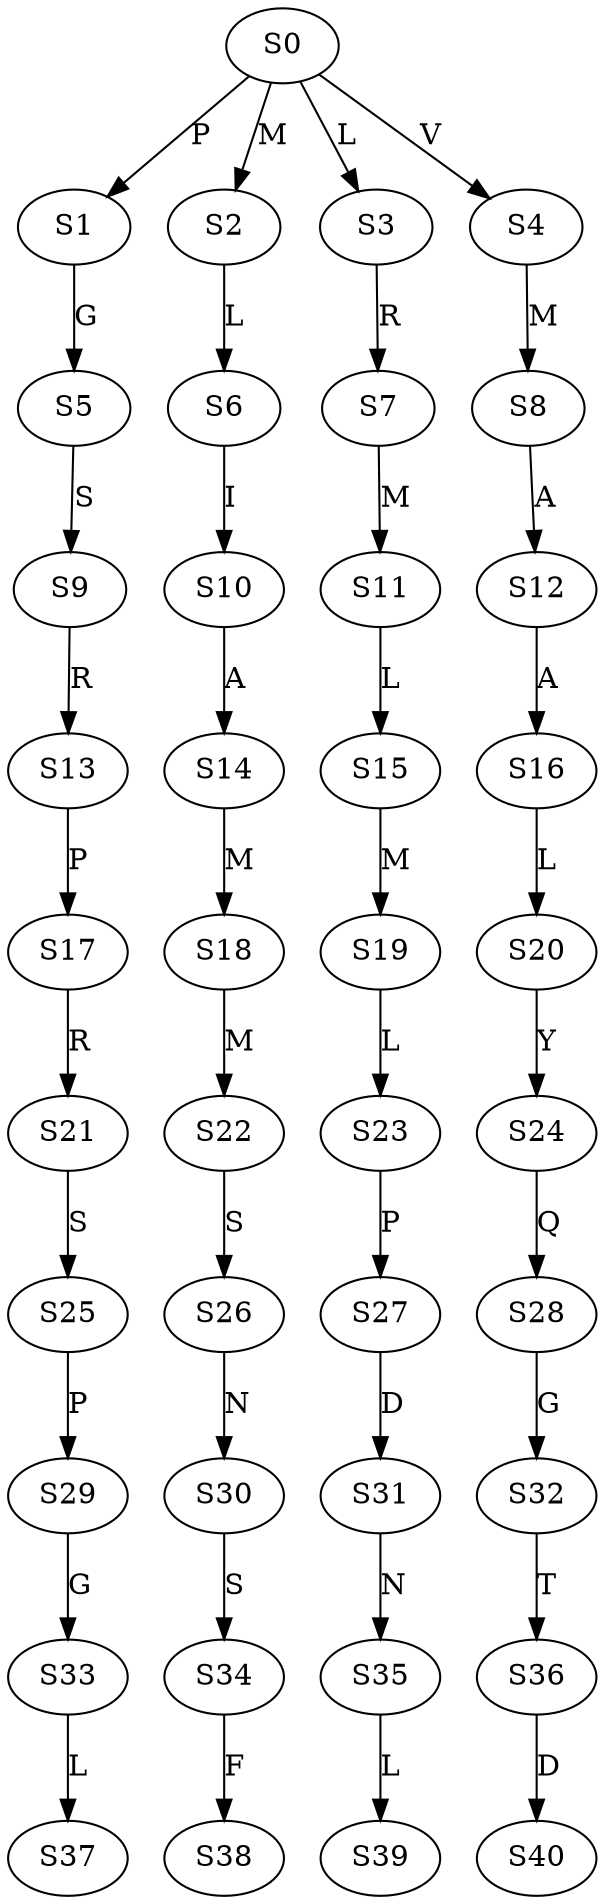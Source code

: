 strict digraph  {
	S0 -> S1 [ label = P ];
	S0 -> S2 [ label = M ];
	S0 -> S3 [ label = L ];
	S0 -> S4 [ label = V ];
	S1 -> S5 [ label = G ];
	S2 -> S6 [ label = L ];
	S3 -> S7 [ label = R ];
	S4 -> S8 [ label = M ];
	S5 -> S9 [ label = S ];
	S6 -> S10 [ label = I ];
	S7 -> S11 [ label = M ];
	S8 -> S12 [ label = A ];
	S9 -> S13 [ label = R ];
	S10 -> S14 [ label = A ];
	S11 -> S15 [ label = L ];
	S12 -> S16 [ label = A ];
	S13 -> S17 [ label = P ];
	S14 -> S18 [ label = M ];
	S15 -> S19 [ label = M ];
	S16 -> S20 [ label = L ];
	S17 -> S21 [ label = R ];
	S18 -> S22 [ label = M ];
	S19 -> S23 [ label = L ];
	S20 -> S24 [ label = Y ];
	S21 -> S25 [ label = S ];
	S22 -> S26 [ label = S ];
	S23 -> S27 [ label = P ];
	S24 -> S28 [ label = Q ];
	S25 -> S29 [ label = P ];
	S26 -> S30 [ label = N ];
	S27 -> S31 [ label = D ];
	S28 -> S32 [ label = G ];
	S29 -> S33 [ label = G ];
	S30 -> S34 [ label = S ];
	S31 -> S35 [ label = N ];
	S32 -> S36 [ label = T ];
	S33 -> S37 [ label = L ];
	S34 -> S38 [ label = F ];
	S35 -> S39 [ label = L ];
	S36 -> S40 [ label = D ];
}
